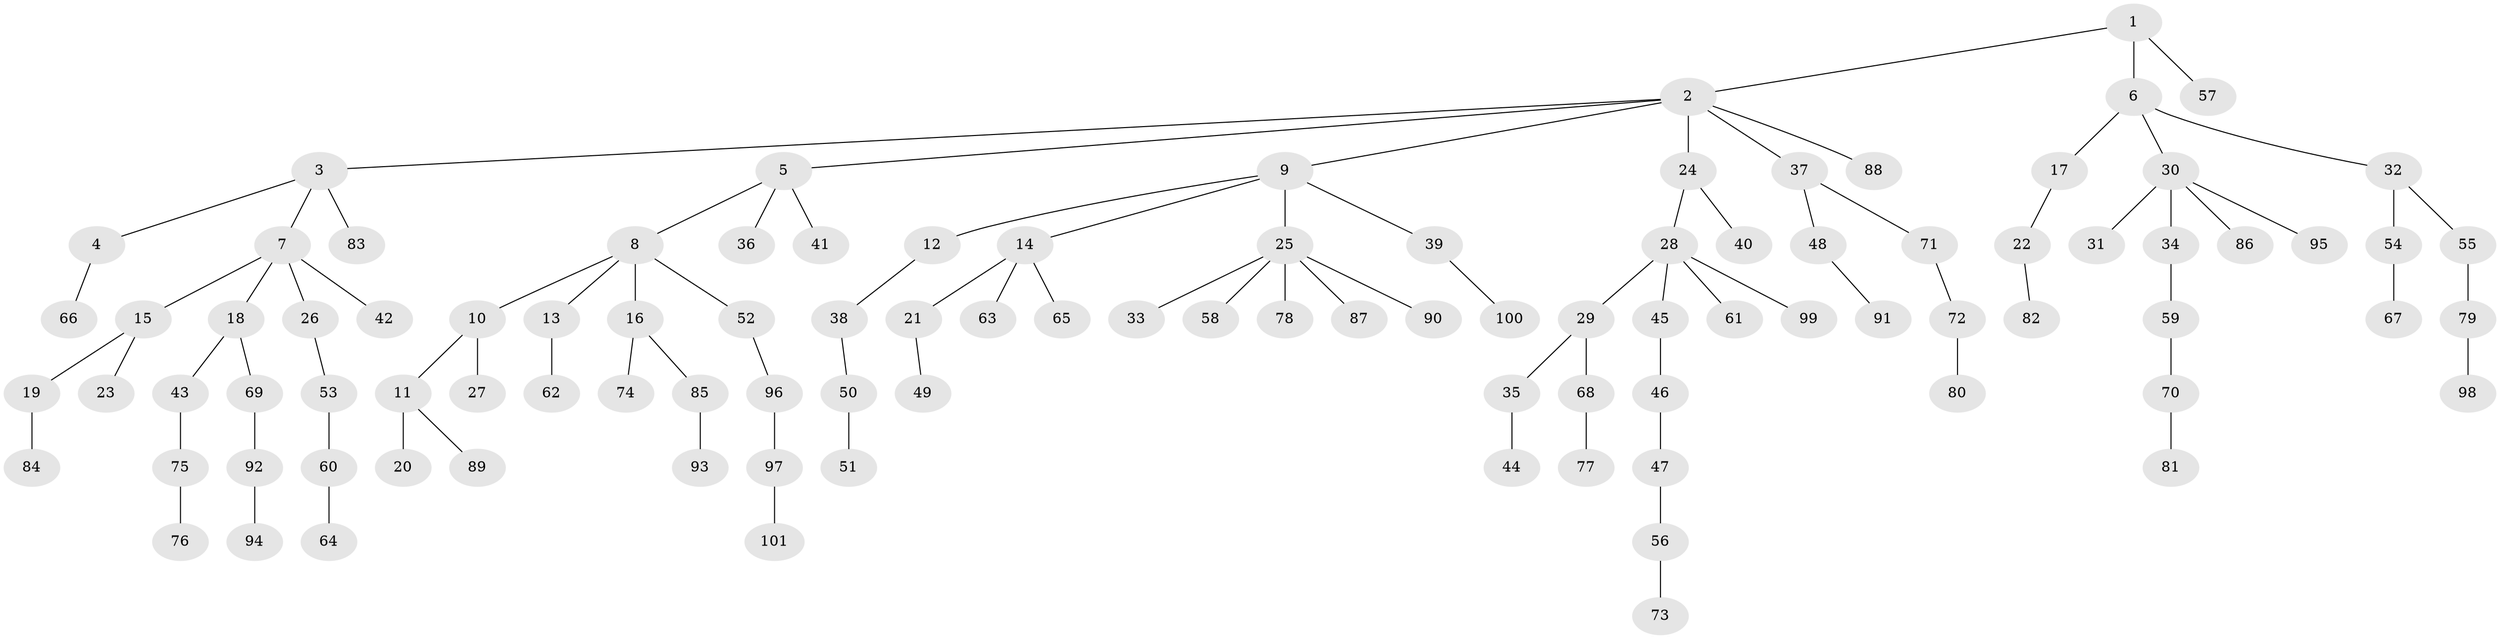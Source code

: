 // Generated by graph-tools (version 1.1) at 2025/02/03/09/25 03:02:16]
// undirected, 101 vertices, 100 edges
graph export_dot {
graph [start="1"]
  node [color=gray90,style=filled];
  1;
  2;
  3;
  4;
  5;
  6;
  7;
  8;
  9;
  10;
  11;
  12;
  13;
  14;
  15;
  16;
  17;
  18;
  19;
  20;
  21;
  22;
  23;
  24;
  25;
  26;
  27;
  28;
  29;
  30;
  31;
  32;
  33;
  34;
  35;
  36;
  37;
  38;
  39;
  40;
  41;
  42;
  43;
  44;
  45;
  46;
  47;
  48;
  49;
  50;
  51;
  52;
  53;
  54;
  55;
  56;
  57;
  58;
  59;
  60;
  61;
  62;
  63;
  64;
  65;
  66;
  67;
  68;
  69;
  70;
  71;
  72;
  73;
  74;
  75;
  76;
  77;
  78;
  79;
  80;
  81;
  82;
  83;
  84;
  85;
  86;
  87;
  88;
  89;
  90;
  91;
  92;
  93;
  94;
  95;
  96;
  97;
  98;
  99;
  100;
  101;
  1 -- 2;
  1 -- 6;
  1 -- 57;
  2 -- 3;
  2 -- 5;
  2 -- 9;
  2 -- 24;
  2 -- 37;
  2 -- 88;
  3 -- 4;
  3 -- 7;
  3 -- 83;
  4 -- 66;
  5 -- 8;
  5 -- 36;
  5 -- 41;
  6 -- 17;
  6 -- 30;
  6 -- 32;
  7 -- 15;
  7 -- 18;
  7 -- 26;
  7 -- 42;
  8 -- 10;
  8 -- 13;
  8 -- 16;
  8 -- 52;
  9 -- 12;
  9 -- 14;
  9 -- 25;
  9 -- 39;
  10 -- 11;
  10 -- 27;
  11 -- 20;
  11 -- 89;
  12 -- 38;
  13 -- 62;
  14 -- 21;
  14 -- 63;
  14 -- 65;
  15 -- 19;
  15 -- 23;
  16 -- 74;
  16 -- 85;
  17 -- 22;
  18 -- 43;
  18 -- 69;
  19 -- 84;
  21 -- 49;
  22 -- 82;
  24 -- 28;
  24 -- 40;
  25 -- 33;
  25 -- 58;
  25 -- 78;
  25 -- 87;
  25 -- 90;
  26 -- 53;
  28 -- 29;
  28 -- 45;
  28 -- 61;
  28 -- 99;
  29 -- 35;
  29 -- 68;
  30 -- 31;
  30 -- 34;
  30 -- 86;
  30 -- 95;
  32 -- 54;
  32 -- 55;
  34 -- 59;
  35 -- 44;
  37 -- 48;
  37 -- 71;
  38 -- 50;
  39 -- 100;
  43 -- 75;
  45 -- 46;
  46 -- 47;
  47 -- 56;
  48 -- 91;
  50 -- 51;
  52 -- 96;
  53 -- 60;
  54 -- 67;
  55 -- 79;
  56 -- 73;
  59 -- 70;
  60 -- 64;
  68 -- 77;
  69 -- 92;
  70 -- 81;
  71 -- 72;
  72 -- 80;
  75 -- 76;
  79 -- 98;
  85 -- 93;
  92 -- 94;
  96 -- 97;
  97 -- 101;
}

